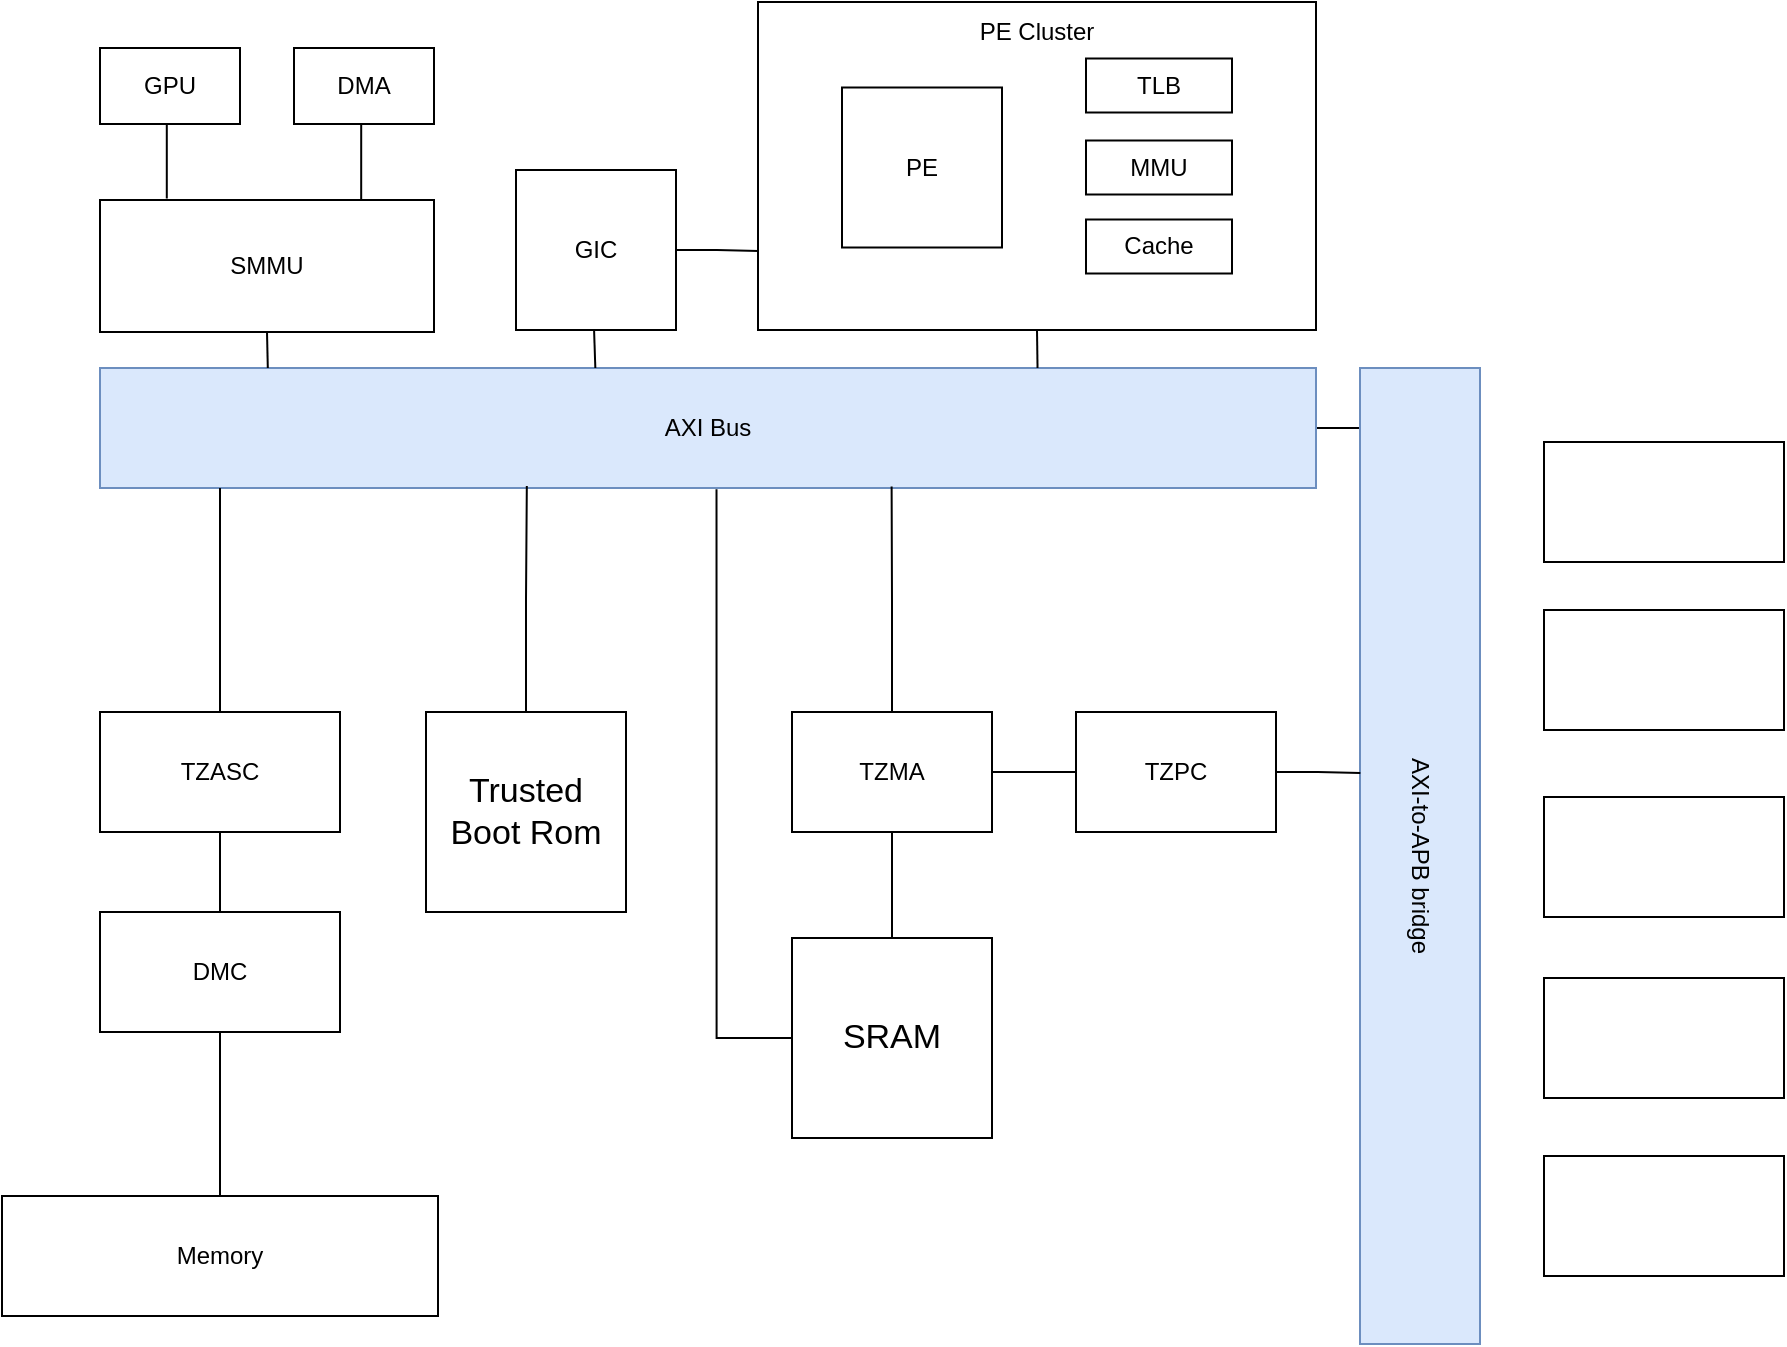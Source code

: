 <mxfile version="18.2.0" type="github">
  <diagram id="eoIW8Z3tTMGje4_AY222" name="Page-1">
    <mxGraphModel dx="2214" dy="1193" grid="0" gridSize="10" guides="1" tooltips="1" connect="1" arrows="1" fold="1" page="0" pageScale="1" pageWidth="1200" pageHeight="1920" math="0" shadow="0">
      <root>
        <mxCell id="0" />
        <mxCell id="1" parent="0" />
        <mxCell id="IdRhnYK_NA2TZVedJipS-32" style="edgeStyle=orthogonalEdgeStyle;rounded=0;orthogonalLoop=1;jettySize=auto;html=1;exitX=1;exitY=0.5;exitDx=0;exitDy=0;entryX=0.063;entryY=1;entryDx=0;entryDy=0;entryPerimeter=0;endArrow=none;endFill=0;" edge="1" parent="1" source="IdRhnYK_NA2TZVedJipS-1" target="IdRhnYK_NA2TZVedJipS-28">
          <mxGeometry relative="1" as="geometry" />
        </mxCell>
        <mxCell id="IdRhnYK_NA2TZVedJipS-1" value="AXI Bus" style="rounded=0;whiteSpace=wrap;html=1;fillColor=#dae8fc;strokeColor=#6c8ebf;" vertex="1" parent="1">
          <mxGeometry x="228" y="472" width="608" height="60" as="geometry" />
        </mxCell>
        <mxCell id="IdRhnYK_NA2TZVedJipS-27" style="edgeStyle=orthogonalEdgeStyle;rounded=0;orthogonalLoop=1;jettySize=auto;html=1;exitX=0.5;exitY=1;exitDx=0;exitDy=0;entryX=0.771;entryY=0;entryDx=0;entryDy=0;entryPerimeter=0;endArrow=none;endFill=0;" edge="1" parent="1" source="IdRhnYK_NA2TZVedJipS-4" target="IdRhnYK_NA2TZVedJipS-1">
          <mxGeometry relative="1" as="geometry" />
        </mxCell>
        <mxCell id="IdRhnYK_NA2TZVedJipS-4" value="" style="rounded=0;whiteSpace=wrap;html=1;" vertex="1" parent="1">
          <mxGeometry x="557" y="289" width="279" height="164" as="geometry" />
        </mxCell>
        <mxCell id="IdRhnYK_NA2TZVedJipS-16" style="edgeStyle=orthogonalEdgeStyle;rounded=0;orthogonalLoop=1;jettySize=auto;html=1;exitX=1;exitY=0.5;exitDx=0;exitDy=0;entryX=0.001;entryY=0.759;entryDx=0;entryDy=0;entryPerimeter=0;endArrow=none;endFill=0;" edge="1" parent="1" source="IdRhnYK_NA2TZVedJipS-6" target="IdRhnYK_NA2TZVedJipS-4">
          <mxGeometry relative="1" as="geometry" />
        </mxCell>
        <mxCell id="IdRhnYK_NA2TZVedJipS-24" style="edgeStyle=orthogonalEdgeStyle;rounded=0;orthogonalLoop=1;jettySize=auto;html=1;exitX=0.5;exitY=1;exitDx=0;exitDy=0;entryX=0.409;entryY=0.017;entryDx=0;entryDy=0;entryPerimeter=0;endArrow=none;endFill=0;" edge="1" parent="1">
          <mxGeometry relative="1" as="geometry">
            <mxPoint x="475" y="452" as="sourcePoint" />
            <mxPoint x="475.672" y="472.02" as="targetPoint" />
          </mxGeometry>
        </mxCell>
        <mxCell id="IdRhnYK_NA2TZVedJipS-6" value="GIC" style="whiteSpace=wrap;html=1;aspect=fixed;" vertex="1" parent="1">
          <mxGeometry x="436" y="373" width="80" height="80" as="geometry" />
        </mxCell>
        <mxCell id="IdRhnYK_NA2TZVedJipS-17" value="PE" style="whiteSpace=wrap;html=1;aspect=fixed;" vertex="1" parent="1">
          <mxGeometry x="599" y="331.75" width="80" height="80" as="geometry" />
        </mxCell>
        <mxCell id="IdRhnYK_NA2TZVedJipS-18" value="TLB" style="rounded=0;whiteSpace=wrap;html=1;" vertex="1" parent="1">
          <mxGeometry x="721" y="317.25" width="73" height="27" as="geometry" />
        </mxCell>
        <mxCell id="IdRhnYK_NA2TZVedJipS-19" value="MMU" style="rounded=0;whiteSpace=wrap;html=1;" vertex="1" parent="1">
          <mxGeometry x="721" y="358.25" width="73" height="27" as="geometry" />
        </mxCell>
        <mxCell id="IdRhnYK_NA2TZVedJipS-20" value="Cache" style="rounded=0;whiteSpace=wrap;html=1;" vertex="1" parent="1">
          <mxGeometry x="721" y="397.75" width="73" height="27" as="geometry" />
        </mxCell>
        <mxCell id="IdRhnYK_NA2TZVedJipS-21" value="PE Cluster" style="text;html=1;strokeColor=none;fillColor=none;align=center;verticalAlign=middle;whiteSpace=wrap;rounded=0;" vertex="1" parent="1">
          <mxGeometry x="653" y="289" width="87" height="30" as="geometry" />
        </mxCell>
        <mxCell id="IdRhnYK_NA2TZVedJipS-22" value="" style="group" vertex="1" connectable="0" parent="1">
          <mxGeometry x="228" y="312" width="167" height="142" as="geometry" />
        </mxCell>
        <mxCell id="IdRhnYK_NA2TZVedJipS-2" value="SMMU" style="rounded=0;whiteSpace=wrap;html=1;" vertex="1" parent="IdRhnYK_NA2TZVedJipS-22">
          <mxGeometry y="76" width="167" height="66" as="geometry" />
        </mxCell>
        <mxCell id="IdRhnYK_NA2TZVedJipS-13" style="edgeStyle=orthogonalEdgeStyle;rounded=0;orthogonalLoop=1;jettySize=auto;html=1;exitX=0.5;exitY=1;exitDx=0;exitDy=0;entryX=0.2;entryY=-0.011;entryDx=0;entryDy=0;entryPerimeter=0;endArrow=none;endFill=0;" edge="1" parent="IdRhnYK_NA2TZVedJipS-22" source="IdRhnYK_NA2TZVedJipS-7" target="IdRhnYK_NA2TZVedJipS-2">
          <mxGeometry relative="1" as="geometry" />
        </mxCell>
        <mxCell id="IdRhnYK_NA2TZVedJipS-7" value="GPU" style="rounded=0;whiteSpace=wrap;html=1;" vertex="1" parent="IdRhnYK_NA2TZVedJipS-22">
          <mxGeometry width="70" height="38" as="geometry" />
        </mxCell>
        <mxCell id="IdRhnYK_NA2TZVedJipS-14" style="edgeStyle=orthogonalEdgeStyle;rounded=0;orthogonalLoop=1;jettySize=auto;html=1;exitX=0.5;exitY=1;exitDx=0;exitDy=0;entryX=0.782;entryY=-0.003;entryDx=0;entryDy=0;entryPerimeter=0;endArrow=none;endFill=0;" edge="1" parent="IdRhnYK_NA2TZVedJipS-22" source="IdRhnYK_NA2TZVedJipS-9" target="IdRhnYK_NA2TZVedJipS-2">
          <mxGeometry relative="1" as="geometry" />
        </mxCell>
        <mxCell id="IdRhnYK_NA2TZVedJipS-9" value="DMA" style="rounded=0;whiteSpace=wrap;html=1;" vertex="1" parent="IdRhnYK_NA2TZVedJipS-22">
          <mxGeometry x="97" width="70" height="38" as="geometry" />
        </mxCell>
        <mxCell id="IdRhnYK_NA2TZVedJipS-26" style="edgeStyle=orthogonalEdgeStyle;rounded=0;orthogonalLoop=1;jettySize=auto;html=1;exitX=0.5;exitY=1;exitDx=0;exitDy=0;entryX=0.138;entryY=0;entryDx=0;entryDy=0;entryPerimeter=0;endArrow=none;endFill=0;" edge="1" parent="1" source="IdRhnYK_NA2TZVedJipS-2" target="IdRhnYK_NA2TZVedJipS-1">
          <mxGeometry relative="1" as="geometry" />
        </mxCell>
        <mxCell id="IdRhnYK_NA2TZVedJipS-30" value="" style="group" vertex="1" connectable="0" parent="1">
          <mxGeometry x="858" y="472" width="60" height="488" as="geometry" />
        </mxCell>
        <mxCell id="IdRhnYK_NA2TZVedJipS-28" value="" style="rounded=0;whiteSpace=wrap;html=1;fillColor=#dae8fc;strokeColor=#6c8ebf;direction=south;" vertex="1" parent="IdRhnYK_NA2TZVedJipS-30">
          <mxGeometry width="60" height="488.0" as="geometry" />
        </mxCell>
        <mxCell id="IdRhnYK_NA2TZVedJipS-29" value="AXI-to-APB bridge" style="text;html=1;strokeColor=none;fillColor=none;align=center;verticalAlign=middle;whiteSpace=wrap;rounded=0;rotation=90;" vertex="1" parent="IdRhnYK_NA2TZVedJipS-30">
          <mxGeometry x="-92" y="231.961" width="244" height="24.079" as="geometry" />
        </mxCell>
        <mxCell id="IdRhnYK_NA2TZVedJipS-38" style="edgeStyle=orthogonalEdgeStyle;rounded=0;orthogonalLoop=1;jettySize=auto;html=1;exitX=0.5;exitY=0;exitDx=0;exitDy=0;endArrow=none;endFill=0;" edge="1" parent="1" source="IdRhnYK_NA2TZVedJipS-33">
          <mxGeometry relative="1" as="geometry">
            <mxPoint x="288" y="532" as="targetPoint" />
          </mxGeometry>
        </mxCell>
        <mxCell id="IdRhnYK_NA2TZVedJipS-39" style="edgeStyle=orthogonalEdgeStyle;rounded=0;orthogonalLoop=1;jettySize=auto;html=1;exitX=0.5;exitY=1;exitDx=0;exitDy=0;entryX=0.5;entryY=0;entryDx=0;entryDy=0;endArrow=none;endFill=0;" edge="1" parent="1" source="IdRhnYK_NA2TZVedJipS-33" target="IdRhnYK_NA2TZVedJipS-34">
          <mxGeometry relative="1" as="geometry" />
        </mxCell>
        <mxCell id="IdRhnYK_NA2TZVedJipS-33" value="TZASC" style="rounded=0;whiteSpace=wrap;html=1;" vertex="1" parent="1">
          <mxGeometry x="228" y="644" width="120" height="60" as="geometry" />
        </mxCell>
        <mxCell id="IdRhnYK_NA2TZVedJipS-40" style="edgeStyle=orthogonalEdgeStyle;rounded=0;orthogonalLoop=1;jettySize=auto;html=1;exitX=0.5;exitY=1;exitDx=0;exitDy=0;entryX=0.5;entryY=0;entryDx=0;entryDy=0;endArrow=none;endFill=0;" edge="1" parent="1" source="IdRhnYK_NA2TZVedJipS-34" target="IdRhnYK_NA2TZVedJipS-36">
          <mxGeometry relative="1" as="geometry" />
        </mxCell>
        <mxCell id="IdRhnYK_NA2TZVedJipS-34" value="DMC" style="rounded=0;whiteSpace=wrap;html=1;" vertex="1" parent="1">
          <mxGeometry x="228" y="744" width="120" height="60" as="geometry" />
        </mxCell>
        <mxCell id="IdRhnYK_NA2TZVedJipS-36" value="Memory" style="rounded=0;whiteSpace=wrap;html=1;" vertex="1" parent="1">
          <mxGeometry x="179" y="886" width="218" height="60" as="geometry" />
        </mxCell>
        <mxCell id="IdRhnYK_NA2TZVedJipS-41" value="" style="rounded=0;whiteSpace=wrap;html=1;" vertex="1" parent="1">
          <mxGeometry x="950" y="509" width="120" height="60" as="geometry" />
        </mxCell>
        <mxCell id="IdRhnYK_NA2TZVedJipS-42" value="" style="rounded=0;whiteSpace=wrap;html=1;" vertex="1" parent="1">
          <mxGeometry x="950" y="593" width="120" height="60" as="geometry" />
        </mxCell>
        <mxCell id="IdRhnYK_NA2TZVedJipS-43" value="" style="rounded=0;whiteSpace=wrap;html=1;" vertex="1" parent="1">
          <mxGeometry x="950" y="686.5" width="120" height="60" as="geometry" />
        </mxCell>
        <mxCell id="IdRhnYK_NA2TZVedJipS-44" value="" style="rounded=0;whiteSpace=wrap;html=1;" vertex="1" parent="1">
          <mxGeometry x="950" y="777" width="120" height="60" as="geometry" />
        </mxCell>
        <mxCell id="IdRhnYK_NA2TZVedJipS-45" value="" style="rounded=0;whiteSpace=wrap;html=1;" vertex="1" parent="1">
          <mxGeometry x="950" y="866" width="120" height="60" as="geometry" />
        </mxCell>
        <mxCell id="IdRhnYK_NA2TZVedJipS-51" style="edgeStyle=orthogonalEdgeStyle;rounded=0;orthogonalLoop=1;jettySize=auto;html=1;exitX=1;exitY=0.5;exitDx=0;exitDy=0;entryX=0;entryY=0.5;entryDx=0;entryDy=0;fontSize=17;endArrow=none;endFill=0;" edge="1" parent="1" source="IdRhnYK_NA2TZVedJipS-46" target="IdRhnYK_NA2TZVedJipS-47">
          <mxGeometry relative="1" as="geometry" />
        </mxCell>
        <mxCell id="IdRhnYK_NA2TZVedJipS-59" style="edgeStyle=orthogonalEdgeStyle;rounded=0;orthogonalLoop=1;jettySize=auto;html=1;exitX=0.5;exitY=1;exitDx=0;exitDy=0;entryX=0.5;entryY=0;entryDx=0;entryDy=0;fontSize=17;endArrow=none;endFill=0;" edge="1" parent="1" source="IdRhnYK_NA2TZVedJipS-46" target="IdRhnYK_NA2TZVedJipS-48">
          <mxGeometry relative="1" as="geometry" />
        </mxCell>
        <mxCell id="IdRhnYK_NA2TZVedJipS-60" style="edgeStyle=orthogonalEdgeStyle;rounded=0;orthogonalLoop=1;jettySize=auto;html=1;exitX=0.5;exitY=0;exitDx=0;exitDy=0;entryX=0.651;entryY=0.987;entryDx=0;entryDy=0;entryPerimeter=0;fontSize=17;endArrow=none;endFill=0;" edge="1" parent="1" source="IdRhnYK_NA2TZVedJipS-46" target="IdRhnYK_NA2TZVedJipS-1">
          <mxGeometry relative="1" as="geometry" />
        </mxCell>
        <mxCell id="IdRhnYK_NA2TZVedJipS-46" value="TZMA" style="rounded=0;whiteSpace=wrap;html=1;" vertex="1" parent="1">
          <mxGeometry x="574" y="644" width="100" height="60" as="geometry" />
        </mxCell>
        <mxCell id="IdRhnYK_NA2TZVedJipS-58" style="edgeStyle=orthogonalEdgeStyle;rounded=0;orthogonalLoop=1;jettySize=auto;html=1;exitX=1;exitY=0.5;exitDx=0;exitDy=0;entryX=0.415;entryY=0.997;entryDx=0;entryDy=0;entryPerimeter=0;fontSize=17;endArrow=none;endFill=0;" edge="1" parent="1" source="IdRhnYK_NA2TZVedJipS-47" target="IdRhnYK_NA2TZVedJipS-28">
          <mxGeometry relative="1" as="geometry" />
        </mxCell>
        <mxCell id="IdRhnYK_NA2TZVedJipS-47" value="TZPC" style="rounded=0;whiteSpace=wrap;html=1;" vertex="1" parent="1">
          <mxGeometry x="716" y="644" width="100" height="60" as="geometry" />
        </mxCell>
        <mxCell id="IdRhnYK_NA2TZVedJipS-61" style="edgeStyle=orthogonalEdgeStyle;rounded=0;orthogonalLoop=1;jettySize=auto;html=1;exitX=0;exitY=0.5;exitDx=0;exitDy=0;entryX=0.507;entryY=1.011;entryDx=0;entryDy=0;entryPerimeter=0;fontSize=17;endArrow=none;endFill=0;" edge="1" parent="1" source="IdRhnYK_NA2TZVedJipS-48" target="IdRhnYK_NA2TZVedJipS-1">
          <mxGeometry relative="1" as="geometry" />
        </mxCell>
        <mxCell id="IdRhnYK_NA2TZVedJipS-48" value="&lt;font style=&quot;font-size: 17px;&quot;&gt;SRAM&lt;/font&gt;" style="whiteSpace=wrap;html=1;aspect=fixed;" vertex="1" parent="1">
          <mxGeometry x="574" y="757" width="100" height="100" as="geometry" />
        </mxCell>
        <mxCell id="IdRhnYK_NA2TZVedJipS-63" style="edgeStyle=orthogonalEdgeStyle;rounded=0;orthogonalLoop=1;jettySize=auto;html=1;exitX=0.5;exitY=0;exitDx=0;exitDy=0;fontSize=17;endArrow=none;endFill=0;entryX=0.351;entryY=0.983;entryDx=0;entryDy=0;entryPerimeter=0;" edge="1" parent="1" source="IdRhnYK_NA2TZVedJipS-62" target="IdRhnYK_NA2TZVedJipS-1">
          <mxGeometry relative="1" as="geometry">
            <mxPoint x="441" y="533" as="targetPoint" />
          </mxGeometry>
        </mxCell>
        <mxCell id="IdRhnYK_NA2TZVedJipS-62" value="&lt;font style=&quot;font-size: 17px;&quot;&gt;Trusted &lt;br&gt;Boot Rom&lt;/font&gt;" style="whiteSpace=wrap;html=1;aspect=fixed;" vertex="1" parent="1">
          <mxGeometry x="391" y="644" width="100" height="100" as="geometry" />
        </mxCell>
      </root>
    </mxGraphModel>
  </diagram>
</mxfile>
